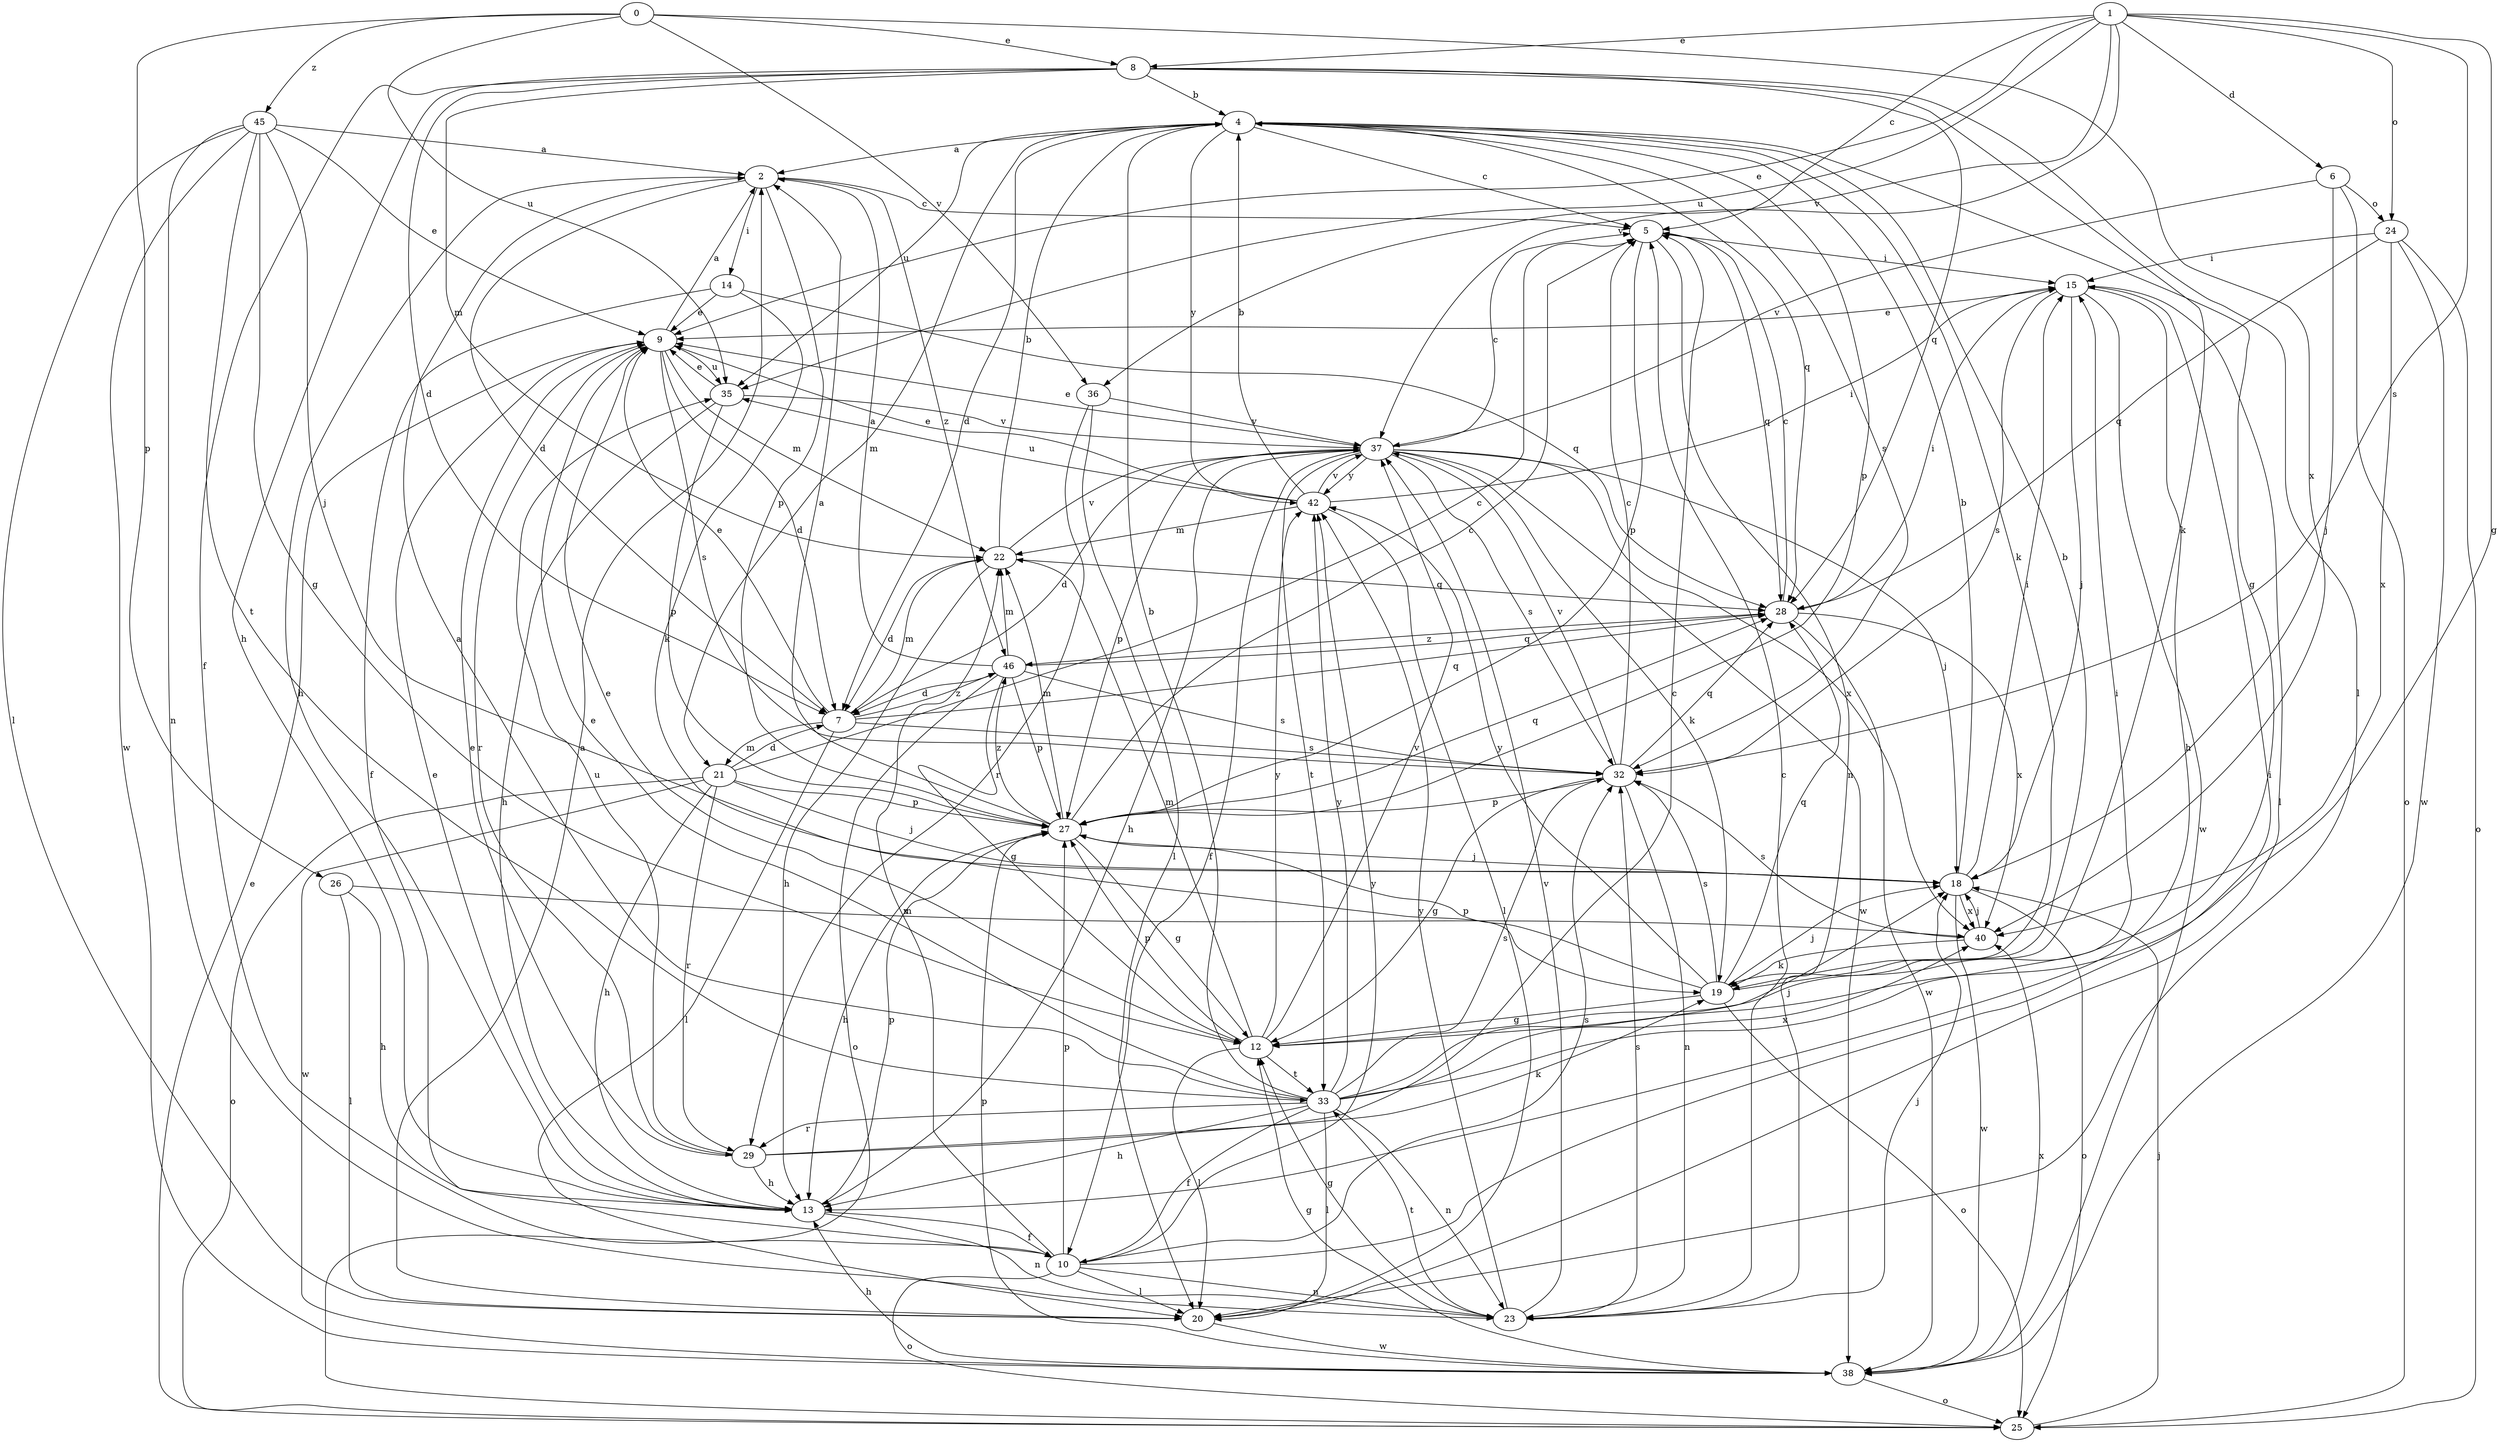 strict digraph  {
0;
1;
2;
4;
5;
6;
7;
8;
9;
10;
12;
13;
14;
15;
18;
19;
20;
21;
22;
23;
24;
25;
26;
27;
28;
29;
32;
33;
35;
36;
37;
38;
40;
42;
45;
46;
0 -> 8  [label=e];
0 -> 26  [label=p];
0 -> 35  [label=u];
0 -> 36  [label=v];
0 -> 40  [label=x];
0 -> 45  [label=z];
1 -> 5  [label=c];
1 -> 6  [label=d];
1 -> 8  [label=e];
1 -> 9  [label=e];
1 -> 12  [label=g];
1 -> 24  [label=o];
1 -> 32  [label=s];
1 -> 35  [label=u];
1 -> 36  [label=v];
1 -> 37  [label=v];
2 -> 5  [label=c];
2 -> 7  [label=d];
2 -> 13  [label=h];
2 -> 14  [label=i];
2 -> 27  [label=p];
2 -> 46  [label=z];
4 -> 2  [label=a];
4 -> 5  [label=c];
4 -> 7  [label=d];
4 -> 12  [label=g];
4 -> 19  [label=k];
4 -> 21  [label=m];
4 -> 27  [label=p];
4 -> 28  [label=q];
4 -> 32  [label=s];
4 -> 35  [label=u];
4 -> 42  [label=y];
5 -> 15  [label=i];
5 -> 23  [label=n];
5 -> 27  [label=p];
5 -> 28  [label=q];
6 -> 18  [label=j];
6 -> 24  [label=o];
6 -> 25  [label=o];
6 -> 37  [label=v];
7 -> 9  [label=e];
7 -> 20  [label=l];
7 -> 21  [label=m];
7 -> 22  [label=m];
7 -> 28  [label=q];
7 -> 32  [label=s];
7 -> 46  [label=z];
8 -> 4  [label=b];
8 -> 7  [label=d];
8 -> 10  [label=f];
8 -> 13  [label=h];
8 -> 19  [label=k];
8 -> 20  [label=l];
8 -> 22  [label=m];
8 -> 28  [label=q];
9 -> 2  [label=a];
9 -> 7  [label=d];
9 -> 22  [label=m];
9 -> 29  [label=r];
9 -> 32  [label=s];
9 -> 35  [label=u];
10 -> 15  [label=i];
10 -> 20  [label=l];
10 -> 22  [label=m];
10 -> 23  [label=n];
10 -> 25  [label=o];
10 -> 27  [label=p];
10 -> 32  [label=s];
10 -> 42  [label=y];
12 -> 9  [label=e];
12 -> 20  [label=l];
12 -> 22  [label=m];
12 -> 27  [label=p];
12 -> 33  [label=t];
12 -> 37  [label=v];
12 -> 42  [label=y];
13 -> 9  [label=e];
13 -> 10  [label=f];
13 -> 23  [label=n];
13 -> 27  [label=p];
14 -> 9  [label=e];
14 -> 10  [label=f];
14 -> 19  [label=k];
14 -> 28  [label=q];
15 -> 9  [label=e];
15 -> 13  [label=h];
15 -> 18  [label=j];
15 -> 20  [label=l];
15 -> 32  [label=s];
15 -> 38  [label=w];
18 -> 4  [label=b];
18 -> 15  [label=i];
18 -> 25  [label=o];
18 -> 38  [label=w];
18 -> 40  [label=x];
19 -> 4  [label=b];
19 -> 12  [label=g];
19 -> 18  [label=j];
19 -> 25  [label=o];
19 -> 27  [label=p];
19 -> 28  [label=q];
19 -> 32  [label=s];
19 -> 42  [label=y];
20 -> 2  [label=a];
20 -> 38  [label=w];
21 -> 5  [label=c];
21 -> 7  [label=d];
21 -> 13  [label=h];
21 -> 18  [label=j];
21 -> 25  [label=o];
21 -> 27  [label=p];
21 -> 29  [label=r];
21 -> 38  [label=w];
22 -> 4  [label=b];
22 -> 7  [label=d];
22 -> 13  [label=h];
22 -> 28  [label=q];
22 -> 37  [label=v];
23 -> 5  [label=c];
23 -> 12  [label=g];
23 -> 18  [label=j];
23 -> 32  [label=s];
23 -> 33  [label=t];
23 -> 37  [label=v];
23 -> 42  [label=y];
24 -> 15  [label=i];
24 -> 25  [label=o];
24 -> 28  [label=q];
24 -> 38  [label=w];
24 -> 40  [label=x];
25 -> 9  [label=e];
25 -> 18  [label=j];
26 -> 13  [label=h];
26 -> 20  [label=l];
26 -> 40  [label=x];
27 -> 2  [label=a];
27 -> 5  [label=c];
27 -> 12  [label=g];
27 -> 13  [label=h];
27 -> 18  [label=j];
27 -> 22  [label=m];
27 -> 28  [label=q];
27 -> 46  [label=z];
28 -> 5  [label=c];
28 -> 15  [label=i];
28 -> 38  [label=w];
28 -> 40  [label=x];
28 -> 46  [label=z];
29 -> 5  [label=c];
29 -> 9  [label=e];
29 -> 13  [label=h];
29 -> 19  [label=k];
29 -> 35  [label=u];
32 -> 5  [label=c];
32 -> 12  [label=g];
32 -> 23  [label=n];
32 -> 27  [label=p];
32 -> 28  [label=q];
32 -> 37  [label=v];
33 -> 2  [label=a];
33 -> 4  [label=b];
33 -> 9  [label=e];
33 -> 10  [label=f];
33 -> 13  [label=h];
33 -> 15  [label=i];
33 -> 18  [label=j];
33 -> 20  [label=l];
33 -> 23  [label=n];
33 -> 29  [label=r];
33 -> 32  [label=s];
33 -> 40  [label=x];
33 -> 42  [label=y];
35 -> 9  [label=e];
35 -> 13  [label=h];
35 -> 27  [label=p];
35 -> 37  [label=v];
36 -> 20  [label=l];
36 -> 29  [label=r];
36 -> 37  [label=v];
37 -> 5  [label=c];
37 -> 7  [label=d];
37 -> 9  [label=e];
37 -> 10  [label=f];
37 -> 13  [label=h];
37 -> 18  [label=j];
37 -> 19  [label=k];
37 -> 27  [label=p];
37 -> 32  [label=s];
37 -> 33  [label=t];
37 -> 38  [label=w];
37 -> 40  [label=x];
37 -> 42  [label=y];
38 -> 12  [label=g];
38 -> 13  [label=h];
38 -> 25  [label=o];
38 -> 27  [label=p];
38 -> 40  [label=x];
40 -> 18  [label=j];
40 -> 19  [label=k];
40 -> 32  [label=s];
42 -> 4  [label=b];
42 -> 9  [label=e];
42 -> 15  [label=i];
42 -> 20  [label=l];
42 -> 22  [label=m];
42 -> 35  [label=u];
42 -> 37  [label=v];
45 -> 2  [label=a];
45 -> 9  [label=e];
45 -> 12  [label=g];
45 -> 18  [label=j];
45 -> 20  [label=l];
45 -> 23  [label=n];
45 -> 33  [label=t];
45 -> 38  [label=w];
46 -> 2  [label=a];
46 -> 7  [label=d];
46 -> 12  [label=g];
46 -> 22  [label=m];
46 -> 25  [label=o];
46 -> 27  [label=p];
46 -> 28  [label=q];
46 -> 32  [label=s];
}
